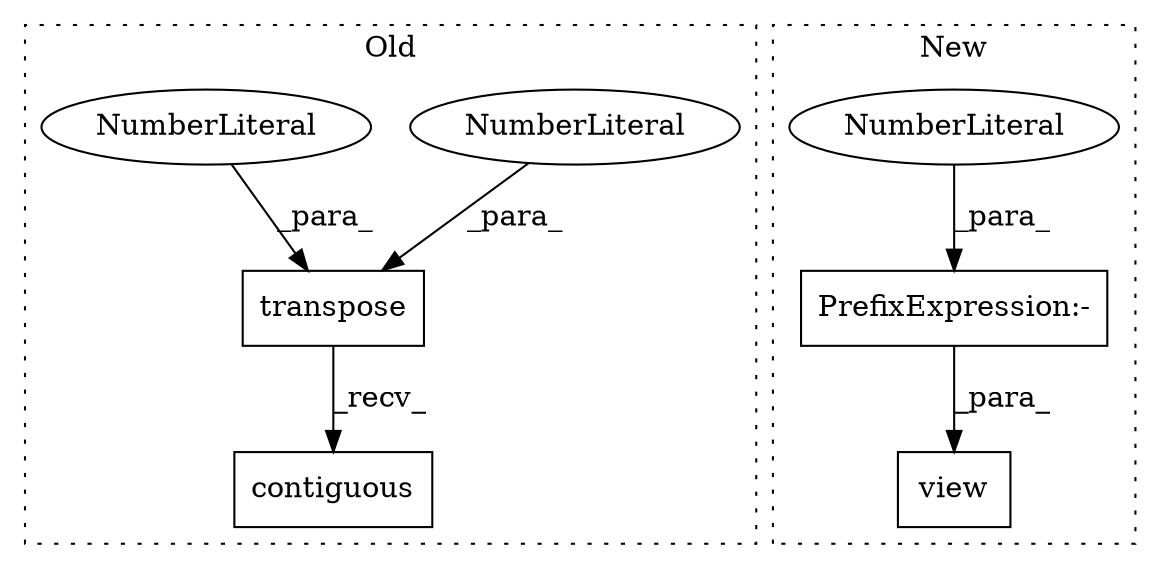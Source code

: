 digraph G {
subgraph cluster0 {
1 [label="transpose" a="32" s="1868,1881" l="10,1" shape="box"];
5 [label="NumberLiteral" a="34" s="1878" l="1" shape="ellipse"];
6 [label="NumberLiteral" a="34" s="1880" l="1" shape="ellipse"];
7 [label="contiguous" a="32" s="1883" l="12" shape="box"];
label = "Old";
style="dotted";
}
subgraph cluster1 {
2 [label="view" a="32" s="1852,1892" l="5,1" shape="box"];
3 [label="PrefixExpression:-" a="38" s="1883" l="1" shape="box"];
4 [label="NumberLiteral" a="34" s="1884" l="1" shape="ellipse"];
label = "New";
style="dotted";
}
1 -> 7 [label="_recv_"];
3 -> 2 [label="_para_"];
4 -> 3 [label="_para_"];
5 -> 1 [label="_para_"];
6 -> 1 [label="_para_"];
}